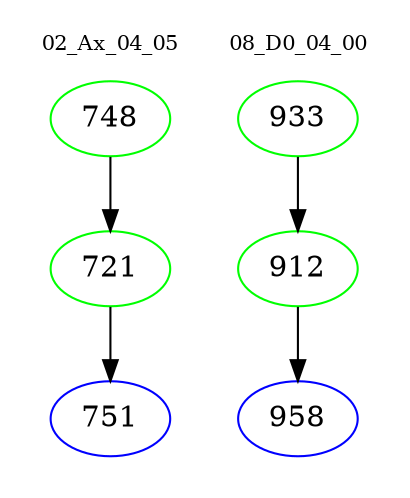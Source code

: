 digraph{
subgraph cluster_0 {
color = white
label = "02_Ax_04_05";
fontsize=10;
T0_748 [label="748", color="green"]
T0_748 -> T0_721 [color="black"]
T0_721 [label="721", color="green"]
T0_721 -> T0_751 [color="black"]
T0_751 [label="751", color="blue"]
}
subgraph cluster_1 {
color = white
label = "08_D0_04_00";
fontsize=10;
T1_933 [label="933", color="green"]
T1_933 -> T1_912 [color="black"]
T1_912 [label="912", color="green"]
T1_912 -> T1_958 [color="black"]
T1_958 [label="958", color="blue"]
}
}
